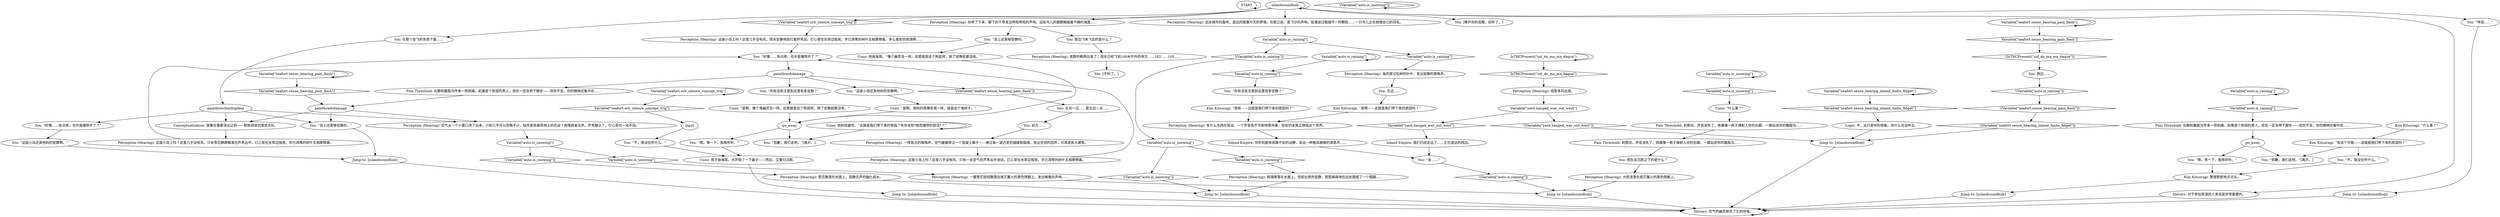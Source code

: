 # SEAFORT ORB / quiet on the island
# (afterthought on silence and sounds)
# ==================================================
digraph G {
	  0 [label="START"];
	  1 [label="input"];
	  2 [label="Shivers: 对于参加表演的人来说是非常重要的。"];
	  3 [label="You: 东边……"];
	  4 [label="Jump to: [islandsoundhub]"];
	  5 [label="Cuno: “什么事？”"];
	  6 [label="Perception (Hearing): 这座小岛上吗？这里几乎没有风，只有雪花静静飘落在芦苇丛中。灯心草在水岸边摇晃，早已凋零的树叶互相摩擦着。"];
	  7 [label="Variable[\"seafort.orb_silence_concept_trig\"]"];
	  8 [label="Variable[\"seafort.orb_silence_concept_trig\"]", shape=diamond];
	  9 [label="!(Variable[\"seafort.orb_silence_concept_trig\"])", shape=diamond];
	  10 [label="You: 前方……"];
	  11 [label="Perception (Hearing): 空气从一个小窗口流了出来，小到几乎可以忽略不计。轻风爱抚着草地上的花朵？周围鸦雀无声。芦苇静止了。灯心草也一动不动。"];
	  12 [label="You: “你有没有注意到这里有多安静？”"];
	  13 [label="Perception (Hearing): 这座小岛上吗？这里几乎没有风，雨水安静地拍打着芦苇丛。灯心草在水岸边摇晃，早已凋零的树叶互相摩擦着。多么柔软的雨滴啊……"];
	  14 [label="Shivers: 空气的幽灵屏住了它的呼吸。"];
	  15 [label="islandsoundhub"];
	  16 [label="You: 而在这沉默之下的是什么？"];
	  17 [label="Variable[\"seafort.sense_hearing_pain_flash\"]"];
	  18 [label="Variable[\"seafort.sense_hearing_pain_flash\"]", shape=diamond];
	  19 [label="!(Variable[\"seafort.sense_hearing_pain_flash\"])", shape=diamond];
	  20 [label="You: “好像……有点疼。也许是绷带开了？”"];
	  21 [label="Conceptualization: 就像在重要演出之前——默默调音的管弦乐队。"];
	  22 [label="You: “这座小岛还真他妈的安静啊。”"];
	  23 [label="Kim Kitsuragi: “有这个可能——这就是我们停下来的原因吗？”"];
	  24 [label="Pain Threshold: 刹那间，声音消失了。疼痛像一枚子弹射入你的右脚，一路钻进你的腹股沟……"];
	  25 [label="Variable[\"seafort.sense_hearing_pain_flash\"]"];
	  26 [label="Variable[\"seafort.sense_hearing_pain_flash\"]", shape=diamond];
	  27 [label="!(Variable[\"seafort.sense_hearing_pain_flash\"])", shape=diamond];
	  28 [label="Variable[\"auto.is_snowing\"]"];
	  29 [label="Variable[\"auto.is_snowing\"]", shape=diamond];
	  30 [label="!(Variable[\"auto.is_snowing\"])", shape=diamond];
	  31 [label="Perception (Hearing): 这座小岛上吗？这里几乎没有风，只有一丝空气在芦苇丛中流动。灯心草在水岸边摇晃，早已凋零的树叶互相摩擦着。"];
	  32 [label="Jump to: [islandsoundhub]"];
	  33 [label="Kim Kitsuragi: “是啊——这就是我们停下来的原因吗？”"];
	  34 [label="Perception (Hearing): 远处城市的轰鸣，遥远的就像今天的梦境。在那之前，是飞沙的声响。低潮滤过粗细不一的颗粒……一只鸟儿正在梳理自己的羽毛。"];
	  35 [label="You: 在另一边……更北边一点……"];
	  36 [label="Pain Threshold: 右脚和腹股沟传来一阵刺痛，如果是个软弱的男人，现在一定会停下脚步——但你不会，你的精神还集中在……"];
	  37 [label="Perception (Hearing): 大雨浇落在熄灭篝火的黑色残骸上。"];
	  38 [label="IsTHCPresent(\"col_do_ma_ma_daqua\")"];
	  39 [label="IsTHCPresent(\"col_do_ma_ma_daqua\")", shape=diamond];
	  40 [label="!(IsTHCPresent(\"col_do_ma_ma_daqua\"))", shape=diamond];
	  41 [label="painthreshdamage"];
	  42 [label="painthreshdamage"];
	  43 [label="Cuno: 他斜视着你。“这就是我们停下来的原因？听你说些*抱怨绷带的屁话*？”"];
	  44 [label="You: “不，我没在听什么。”"];
	  45 [label="Perception (Hearing): 你停了下来，脚下的干草发出哗啦哗啦的声响。远处鸟儿的翅膀触碰着平静的海面……"];
	  46 [label="You: “金……”"];
	  47 [label="Variable[\"seafort.sense_hearing_inland_limbs_fidget\"]"];
	  48 [label="Variable[\"seafort.sense_hearing_inland_limbs_fidget\"]", shape=diamond];
	  49 [label="!(Variable[\"seafort.sense_hearing_inland_limbs_fidget\"])", shape=diamond];
	  50 [label="Pain Threshold: 右脚和腹股沟传来一阵刺痛，如果是个软弱的男人，现在一定会停下脚步——但你不会，你的精神还集中在……"];
	  51 [label="You: “岛上还真够安静的。”"];
	  52 [label="You: [不听了。]"];
	  53 [label="You: 在那个会飞的东西下面……"];
	  54 [label="You: 西边……"];
	  55 [label="Perception (Hearing): 有什么东西在晃动。一个声音急不可耐地等待着，但却仍未真正降临这个世界。"];
	  56 [label="go_away"];
	  57 [label="painthresthnobigdeal"];
	  58 [label="Variable[\"auto.is_raining\"]"];
	  59 [label="Variable[\"auto.is_raining\"]", shape=diamond];
	  60 [label="!(Variable[\"auto.is_raining\"])", shape=diamond];
	  61 [label="Perception (Hearing): 海风穿过松树的针叶，发出寂静的嘶嘶声。"];
	  62 [label="Perception (Hearing): 雨滴降落在水面上，但却出奇的安静，密密麻麻地在远处围成了一个圆圈……"];
	  63 [label="Perception (Hearing): 雪花飘落在水面上，寂静无声的融化成水。"];
	  64 [label="Variable[\"auto.is_raining\"]"];
	  65 [label="Variable[\"auto.is_raining\"]", shape=diamond];
	  66 [label="!(Variable[\"auto.is_raining\"])", shape=diamond];
	  67 [label="Kim Kitsuragi: “什么事？”"];
	  68 [label="Perception (Hearing): 成群的鹌鹑出发了；现在已经飞到100米开外的地方……102……105……"];
	  69 [label="Variable[\"auto.is_snowing\"]"];
	  70 [label="Variable[\"auto.is_snowing\"]", shape=diamond];
	  71 [label="!(Variable[\"auto.is_snowing\"])", shape=diamond];
	  72 [label="Jump to: [islandsoundhub]"];
	  73 [label="Logic: 不，这只是你的想象。你什么也没听见。"];
	  74 [label="You: “这座小岛还真他妈的安静啊。”"];
	  75 [label="You: “嗯。等一下。我再听听。”"];
	  76 [label="Variable[\"yard.hanged_way_out_west\"]"];
	  77 [label="Variable[\"yard.hanged_way_out_west\"]", shape=diamond];
	  78 [label="!(Variable[\"yard.hanged_way_out_west\"])", shape=diamond];
	  79 [label="You: “岛上还真够安静的。”"];
	  80 [label="Cuno: “是啊。像个鬼幽灵岛一样。这里就是这个狗屁样。除了安静屁都没有。”"];
	  81 [label="Cuno: 孩子耸耸肩。大声吸了一下鼻子——然后，又重归沉默。"];
	  82 [label="Inland Empire: 你听到肢体烦躁不安的动静，发出一种极其细微的滴答声……"];
	  83 [label="Inland Empire: 我们已经走远了……正在遥远的西边。"];
	  84 [label="You: “抱歉，我们走吧。”[离开。]"];
	  85 [label="You: “好像……有点疼。也许是绷带开了？”"];
	  86 [label="go_away"];
	  87 [label="Perception (Hearing): 一瓣雪花轻轻飘落在熄灭篝火的黑色残骸上。发出嘶嘶的声响……"];
	  88 [label="You: “嗯。等一下。我再听听。”"];
	  89 [label="Pain Threshold: 刹那间，声音消失了。疼痛像一枚子弹射入你的右脚，一路钻进你的腹股沟……"];
	  90 [label="Variable[\"auto.is_raining\"]"];
	  91 [label="Variable[\"auto.is_raining\"]", shape=diamond];
	  92 [label="!(Variable[\"auto.is_raining\"])", shape=diamond];
	  93 [label="Jump to: [islandsoundhub]"];
	  94 [label="Jump to: [islandsoundhub]"];
	  95 [label="Jump to: [islandsoundhub]"];
	  96 [label="Perception (Hearing): 哈库多玛达塔。"];
	  97 [label="Cuno: “是啊，他妈的真像有鬼一样。就是这个鬼样子。”"];
	  98 [label="Perception (Hearing): 一阵低沉的嗡嗡声。空气缓缓穿过一个混凝土箱子——拂过每一道古老的细缝和裂痕，发出空洞的回声。可真是栋大建筑。"];
	  99 [label="Kim Kitsuragi: 警督默默地点点头。"];
	  100 [label="You: “坤诺……”"];
	  101 [label="You: “你有没有注意到这里有多安静？”"];
	  102 [label="You: “抱歉，我们走吧。”[离开。]"];
	  103 [label="You: [睁开你的双眼，别听了。]"];
	  104 [label="You: “不，我没在听什么。”"];
	  105 [label="Kim Kitsuragi: “我有——这就是我们停下来的原因吗？”"];
	  106 [label="Cuno: 他耸耸肩。“像个幽灵岛一样。这里就是这个狗屁样。除了安静屁都没有。”"];
	  107 [label="You: 那边飞来飞去的是什么？"];
	  108 [label="Variable[\"auto.is_snowing\"]"];
	  109 [label="Variable[\"auto.is_snowing\"]", shape=diamond];
	  110 [label="!(Variable[\"auto.is_snowing\"])", shape=diamond];
	  111 [label="Jump to: [islandsoundhub]"];
	  0 -> 0
	  1 -> 44
	  2 -> 14
	  3 -> 33
	  4 -> 14
	  5 -> 89
	  6 -> 20
	  7 -> 8
	  7 -> 7
	  8 -> 1
	  9 -> 13
	  10 -> 98
	  11 -> 108
	  12 -> 105
	  13 -> 20
	  14 -> 14
	  15 -> 2
	  15 -> 34
	  15 -> 100
	  15 -> 103
	  15 -> 9
	  15 -> 45
	  15 -> 15
	  15 -> 53
	  16 -> 37
	  17 -> 17
	  17 -> 18
	  18 -> 40
	  19 -> 35
	  20 -> 42
	  21 -> 6
	  22 -> 32
	  23 -> 104
	  23 -> 84
	  24 -> 16
	  25 -> 25
	  25 -> 26
	  26 -> 41
	  27 -> 49
	  28 -> 28
	  28 -> 29
	  29 -> 5
	  30 -> 30
	  31 -> 20
	  32 -> 14
	  33 -> 55
	  34 -> 90
	  35 -> 10
	  36 -> 56
	  37 -> 93
	  38 -> 38
	  38 -> 39
	  39 -> 96
	  40 -> 54
	  41 -> 11
	  41 -> 21
	  41 -> 79
	  42 -> 19
	  42 -> 50
	  42 -> 74
	  42 -> 101
	  43 -> 43
	  43 -> 102
	  44 -> 81
	  45 -> 51
	  45 -> 107
	  46 -> 66
	  47 -> 48
	  47 -> 47
	  48 -> 73
	  49 -> 94
	  50 -> 41
	  51 -> 106
	  53 -> 57
	  54 -> 60
	  55 -> 82
	  56 -> 88
	  56 -> 84
	  57 -> 11
	  57 -> 85
	  57 -> 21
	  57 -> 79
	  58 -> 58
	  58 -> 59
	  59 -> 12
	  60 -> 27
	  61 -> 3
	  62 -> 72
	  63 -> 72
	  64 -> 64
	  64 -> 65
	  65 -> 36
	  66 -> 93
	  67 -> 23
	  68 -> 52
	  69 -> 70
	  69 -> 71
	  70 -> 62
	  71 -> 72
	  72 -> 14
	  73 -> 94
	  74 -> 97
	  75 -> 81
	  76 -> 77
	  76 -> 78
	  77 -> 83
	  78 -> 94
	  79 -> 32
	  80 -> 86
	  81 -> 111
	  82 -> 46
	  83 -> 46
	  85 -> 22
	  86 -> 75
	  86 -> 102
	  87 -> 93
	  88 -> 99
	  89 -> 24
	  90 -> 91
	  90 -> 92
	  91 -> 61
	  92 -> 69
	  93 -> 14
	  94 -> 14
	  95 -> 14
	  96 -> 76
	  97 -> 86
	  98 -> 31
	  99 -> 95
	  100 -> 4
	  101 -> 80
	  104 -> 99
	  105 -> 55
	  106 -> 86
	  107 -> 68
	  108 -> 109
	  108 -> 110
	  109 -> 87
	  110 -> 63
	  111 -> 14
}

